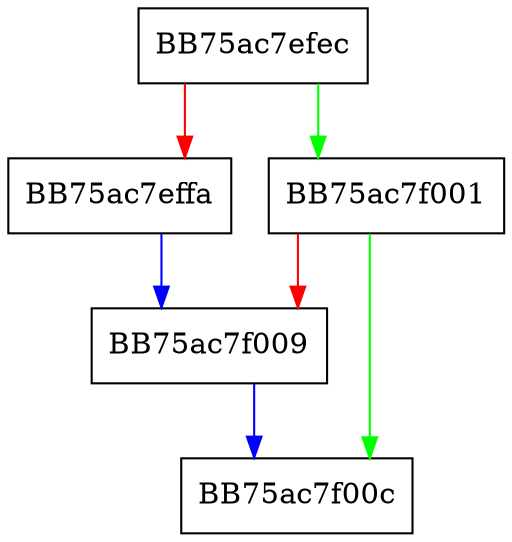 digraph HexDigit {
  node [shape="box"];
  graph [splines=ortho];
  BB75ac7efec -> BB75ac7f001 [color="green"];
  BB75ac7efec -> BB75ac7effa [color="red"];
  BB75ac7effa -> BB75ac7f009 [color="blue"];
  BB75ac7f001 -> BB75ac7f00c [color="green"];
  BB75ac7f001 -> BB75ac7f009 [color="red"];
  BB75ac7f009 -> BB75ac7f00c [color="blue"];
}